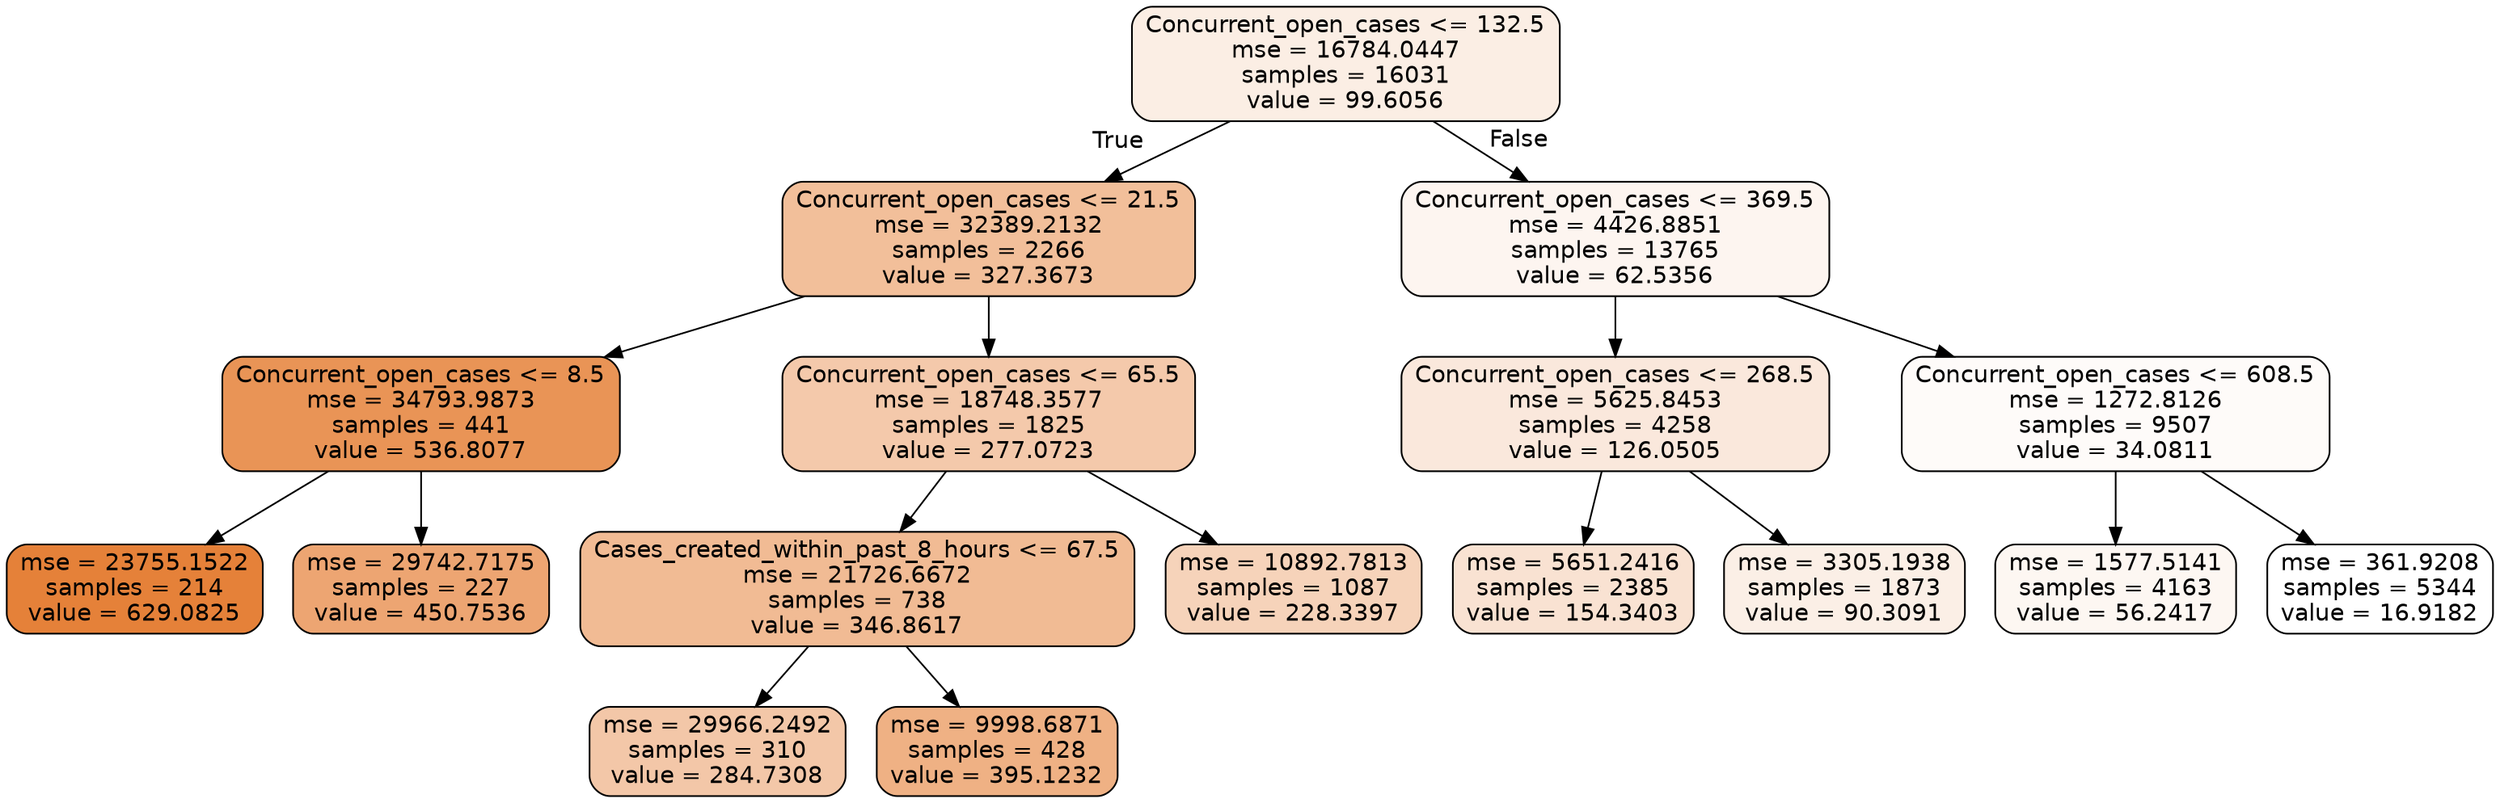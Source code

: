 digraph Tree {
node [shape=box, style="filled, rounded", color="black", fontname=helvetica] ;
edge [fontname=helvetica] ;
0 [label="Concurrent_open_cases <= 132.5\nmse = 16784.0447\nsamples = 16031\nvalue = 99.6056", fillcolor="#e5813922"] ;
1 [label="Concurrent_open_cases <= 21.5\nmse = 32389.2132\nsamples = 2266\nvalue = 327.3673", fillcolor="#e5813981"] ;
0 -> 1 [labeldistance=2.5, labelangle=45, headlabel="True"] ;
5 [label="Concurrent_open_cases <= 8.5\nmse = 34793.9873\nsamples = 441\nvalue = 536.8077", fillcolor="#e58139d9"] ;
1 -> 5 ;
13 [label="mse = 23755.1522\nsamples = 214\nvalue = 629.0825", fillcolor="#e58139ff"] ;
5 -> 13 ;
14 [label="mse = 29742.7175\nsamples = 227\nvalue = 450.7536", fillcolor="#e58139b5"] ;
5 -> 14 ;
6 [label="Concurrent_open_cases <= 65.5\nmse = 18748.3577\nsamples = 1825\nvalue = 277.0723", fillcolor="#e581396c"] ;
1 -> 6 ;
7 [label="Cases_created_within_past_8_hours <= 67.5\nmse = 21726.6672\nsamples = 738\nvalue = 346.8617", fillcolor="#e5813989"] ;
6 -> 7 ;
15 [label="mse = 29966.2492\nsamples = 310\nvalue = 284.7308", fillcolor="#e5813970"] ;
7 -> 15 ;
16 [label="mse = 9998.6871\nsamples = 428\nvalue = 395.1232", fillcolor="#e581399e"] ;
7 -> 16 ;
8 [label="mse = 10892.7813\nsamples = 1087\nvalue = 228.3397", fillcolor="#e5813958"] ;
6 -> 8 ;
2 [label="Concurrent_open_cases <= 369.5\nmse = 4426.8851\nsamples = 13765\nvalue = 62.5356", fillcolor="#e5813913"] ;
0 -> 2 [labeldistance=2.5, labelangle=-45, headlabel="False"] ;
3 [label="Concurrent_open_cases <= 268.5\nmse = 5625.8453\nsamples = 4258\nvalue = 126.0505", fillcolor="#e581392d"] ;
2 -> 3 ;
9 [label="mse = 5651.2416\nsamples = 2385\nvalue = 154.3403", fillcolor="#e5813939"] ;
3 -> 9 ;
10 [label="mse = 3305.1938\nsamples = 1873\nvalue = 90.3091", fillcolor="#e581391f"] ;
3 -> 10 ;
4 [label="Concurrent_open_cases <= 608.5\nmse = 1272.8126\nsamples = 9507\nvalue = 34.0811", fillcolor="#e5813907"] ;
2 -> 4 ;
11 [label="mse = 1577.5141\nsamples = 4163\nvalue = 56.2417", fillcolor="#e5813910"] ;
4 -> 11 ;
12 [label="mse = 361.9208\nsamples = 5344\nvalue = 16.9182", fillcolor="#e5813900"] ;
4 -> 12 ;
}